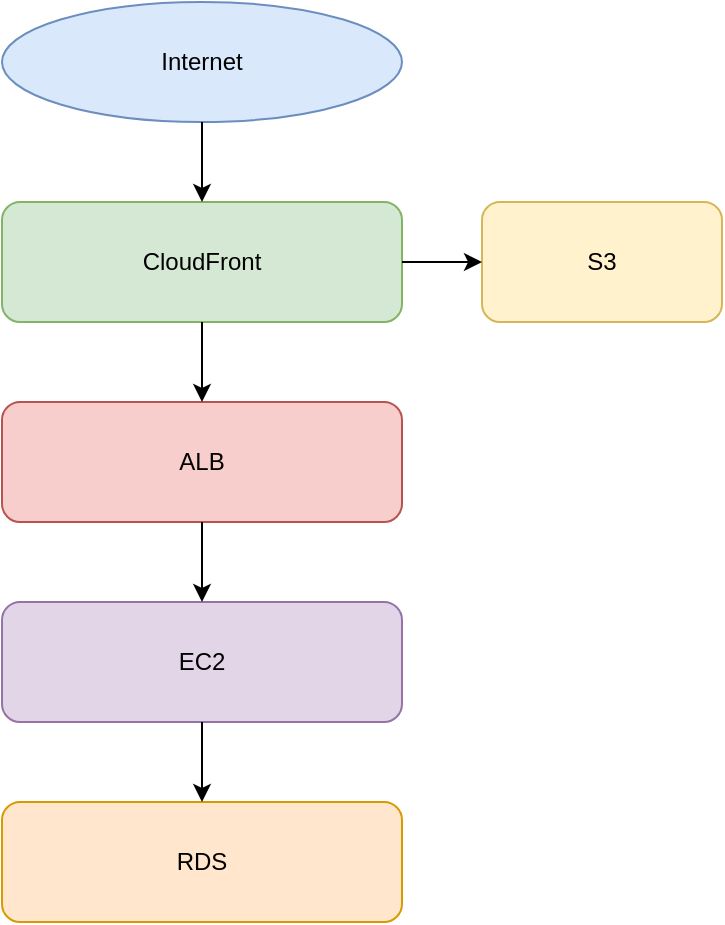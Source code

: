 <?xml version="1.0" encoding="UTF-8"?>
<mxfile version="22.1.16" type="device">
  <diagram name="Simple AWS Architecture" id="simple-architecture">
    <mxGraphModel dx="1422" dy="794" grid="1" gridSize="10" guides="1" tooltips="1" connect="1" arrows="1" fold="1" page="1" pageScale="1" pageWidth="1169" pageHeight="827" math="0" shadow="0">
      <root>
        <mxCell id="0" />
        <mxCell id="1" parent="0" />
        
        <!-- Internet -->
        <mxCell id="internet" value="Internet" style="ellipse;whiteSpace=wrap;html=1;fillColor=#dae8fc;strokeColor=#6c8ebf;" vertex="1" parent="1">
          <mxGeometry x="480" y="20" width="200" height="60" as="geometry" />
        </mxCell>
        
        <!-- CloudFront -->
        <mxCell id="cloudfront" value="CloudFront" style="rounded=1;whiteSpace=wrap;html=1;fillColor=#d5e8d4;strokeColor=#82b366;" vertex="1" parent="1">
          <mxGeometry x="480" y="120" width="200" height="60" as="geometry" />
        </mxCell>
        
        <!-- S3 -->
        <mxCell id="s3" value="S3" style="rounded=1;whiteSpace=wrap;html=1;fillColor=#fff2cc;strokeColor=#d6b656;" vertex="1" parent="1">
          <mxGeometry x="720" y="120" width="120" height="60" as="geometry" />
        </mxCell>
        
        <!-- ALB -->
        <mxCell id="alb" value="ALB" style="rounded=1;whiteSpace=wrap;html=1;fillColor=#f8cecc;strokeColor=#b85450;" vertex="1" parent="1">
          <mxGeometry x="480" y="220" width="200" height="60" as="geometry" />
        </mxCell>
        
        <!-- EC2 -->
        <mxCell id="ec2" value="EC2" style="rounded=1;whiteSpace=wrap;html=1;fillColor=#e1d5e7;strokeColor=#9673a6;" vertex="1" parent="1">
          <mxGeometry x="480" y="320" width="200" height="60" as="geometry" />
        </mxCell>
        
        <!-- RDS -->
        <mxCell id="rds" value="RDS" style="rounded=1;whiteSpace=wrap;html=1;fillColor=#ffe6cc;strokeColor=#d79b00;" vertex="1" parent="1">
          <mxGeometry x="480" y="420" width="200" height="60" as="geometry" />
        </mxCell>
        
        <!-- Connections -->
        <mxCell id="edge1" edge="1" parent="1" source="internet" target="cloudfront">
          <mxGeometry relative="1" as="geometry" />
        </mxCell>
        
        <mxCell id="edge2" edge="1" parent="1" source="cloudfront" target="s3">
          <mxGeometry relative="1" as="geometry" />
        </mxCell>
        
        <mxCell id="edge3" edge="1" parent="1" source="cloudfront" target="alb">
          <mxGeometry relative="1" as="geometry" />
        </mxCell>
        
        <mxCell id="edge4" edge="1" parent="1" source="alb" target="ec2">
          <mxGeometry relative="1" as="geometry" />
        </mxCell>
        
        <mxCell id="edge5" edge="1" parent="1" source="ec2" target="rds">
          <mxGeometry relative="1" as="geometry" />
        </mxCell>
        
      </root>
    </mxGraphModel>
  </diagram>
</mxfile>
